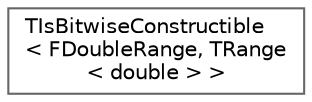 digraph "Graphical Class Hierarchy"
{
 // INTERACTIVE_SVG=YES
 // LATEX_PDF_SIZE
  bgcolor="transparent";
  edge [fontname=Helvetica,fontsize=10,labelfontname=Helvetica,labelfontsize=10];
  node [fontname=Helvetica,fontsize=10,shape=box,height=0.2,width=0.4];
  rankdir="LR";
  Node0 [id="Node000000",label="TIsBitwiseConstructible\l\< FDoubleRange, TRange\l\< double \> \>",height=0.2,width=0.4,color="grey40", fillcolor="white", style="filled",URL="$d0/d72/structTIsBitwiseConstructible_3_01FDoubleRange_00_01TRange_3_01double_01_4_01_4.html",tooltip=" "];
}
